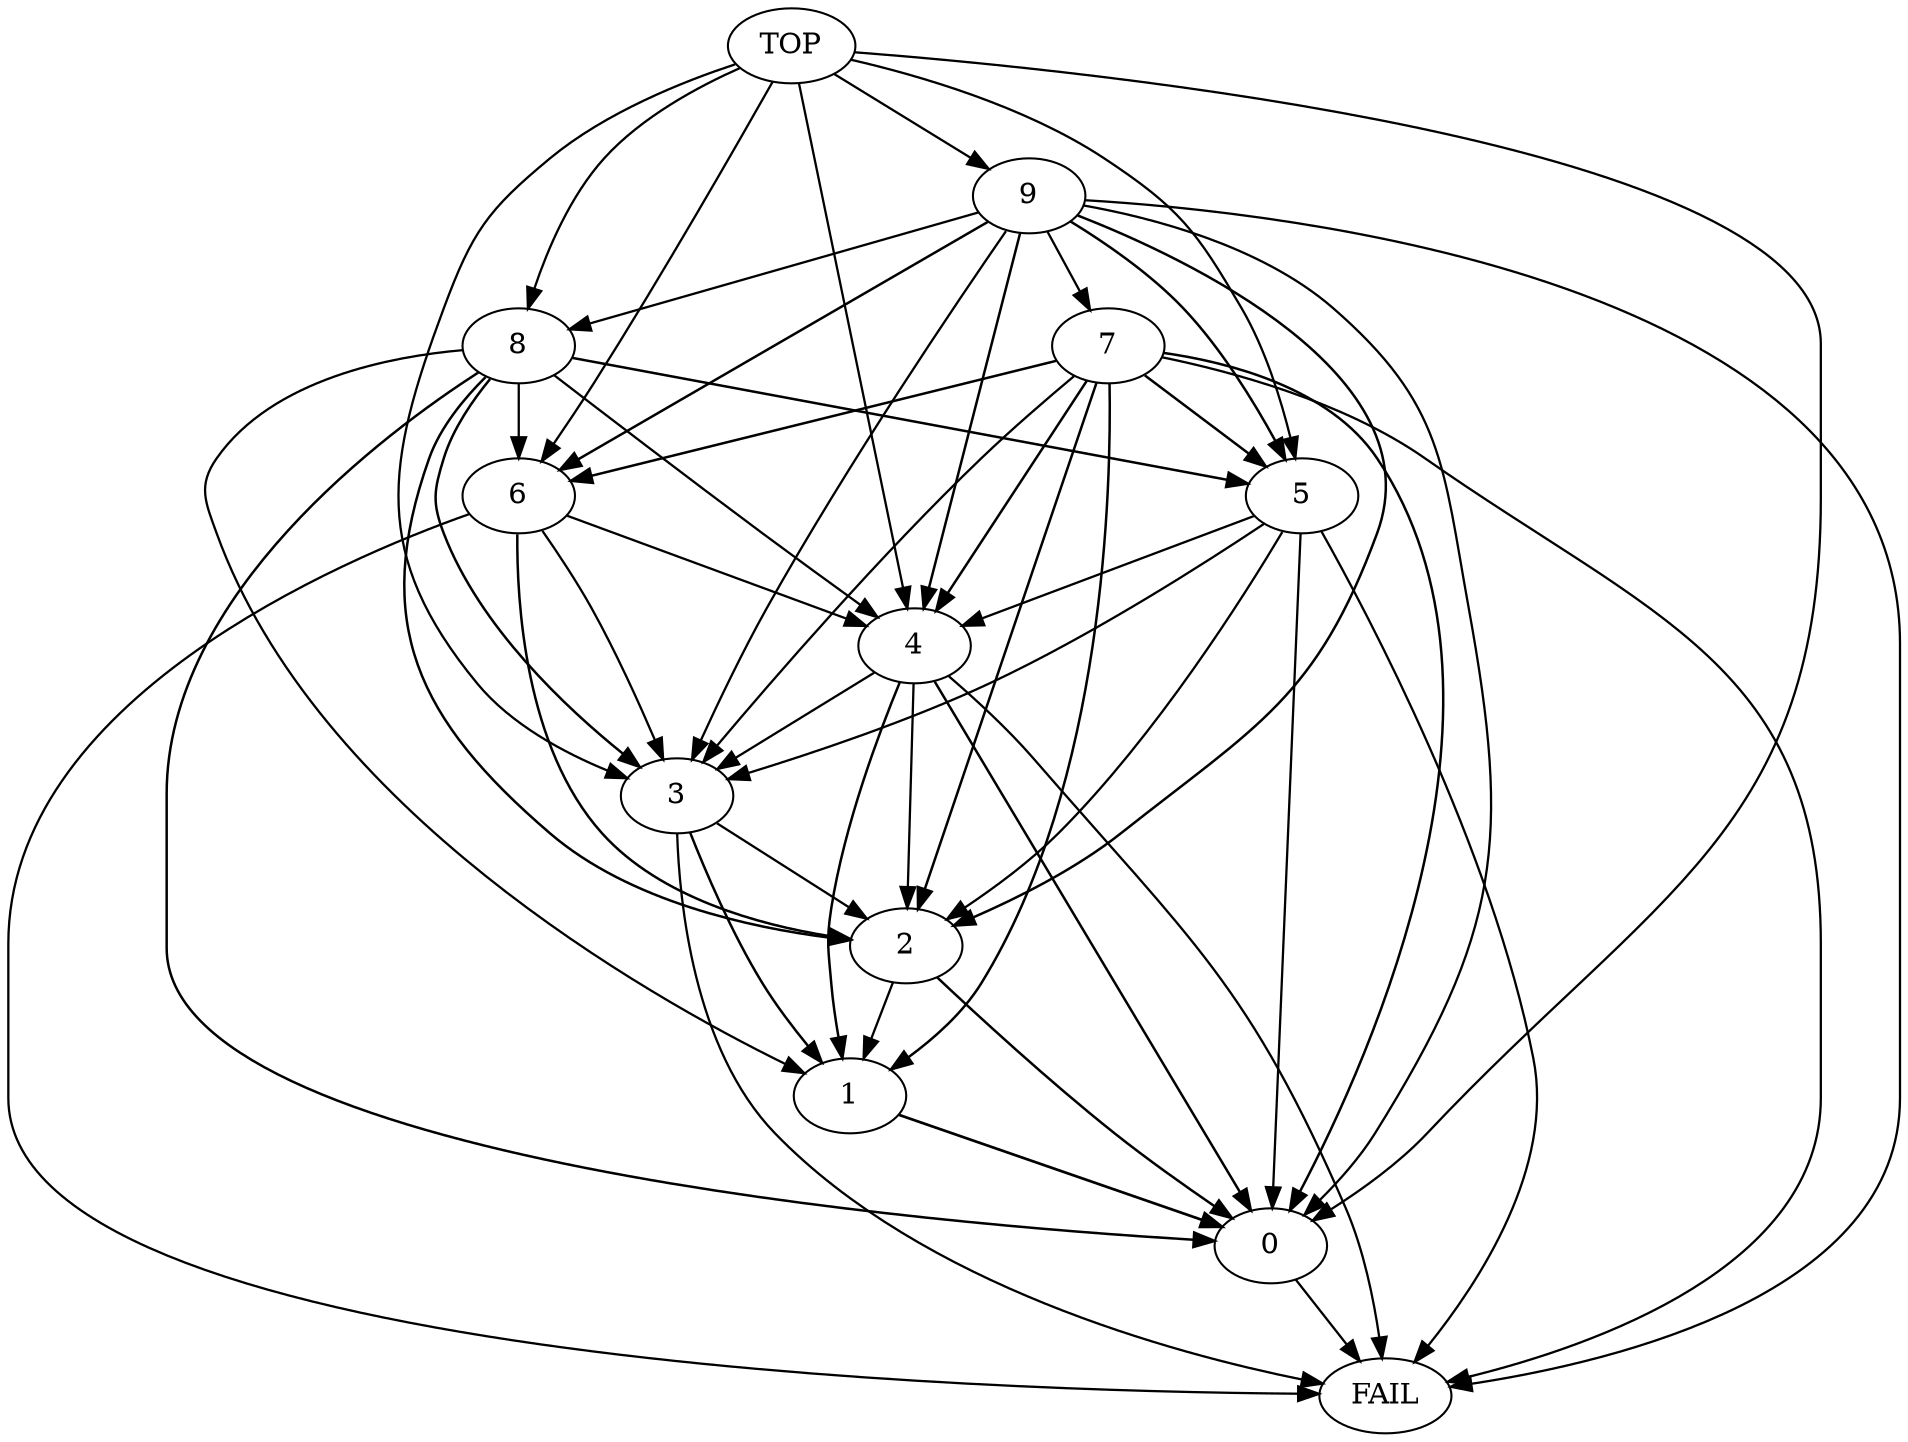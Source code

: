 digraph  {
	
	n2[label="0"];
	n3[label="1"];
	n1[label="2"];
	n11[label="3"];
	n8[label="4"];
	n7[label="5"];
	n6[label="6"];
	n10[label="7"];
	n5[label="8"];
	n4[label="9"];
	n9[label="FAIL"];
	n12[label="TOP"];
	n2->n9[penwidth="1.1"];
	n3->n2[penwidth="1.3"];
	n1->n3[penwidth="1.1"];
	n1->n2[penwidth="1.2"];
	n11->n1[penwidth="1.1"];
	n11->n9[penwidth="1.1"];
	n11->n3[penwidth="1.2"];
	n8->n3[penwidth="1.2"];
	n8->n9[penwidth="1.1"];
	n8->n1[penwidth="1.1"];
	n8->n11[penwidth="1.1"];
	n8->n2[penwidth="1.2"];
	n7->n8[penwidth="1.1"];
	n7->n9[penwidth="1.1"];
	n7->n11[penwidth="1.1"];
	n7->n2[penwidth="1.1"];
	n7->n1[penwidth="1.1"];
	n6->n1[penwidth="1.2"];
	n6->n8[penwidth="1.1"];
	n6->n9[penwidth="1.1"];
	n6->n11[penwidth="1.1"];
	n10->n1[penwidth="1.2"];
	n10->n9[penwidth="1.1"];
	n10->n6[penwidth="1.2"];
	n10->n8[penwidth="1.2"];
	n10->n7[penwidth="1.2"];
	n10->n3[penwidth="1.2"];
	n10->n11[penwidth="1.1"];
	n10->n2[penwidth="1.2"];
	n5->n7[penwidth="1.2"];
	n5->n3[penwidth="1.1"];
	n5->n1[penwidth="1.2"];
	n5->n11[penwidth="1.2"];
	n5->n6[penwidth="1.1"];
	n5->n8[penwidth="1.1"];
	n5->n2[penwidth="1.2"];
	n4->n6[penwidth="1.2"];
	n4->n7[penwidth="1.2"];
	n4->n5[penwidth="1.1"];
	n4->n9[penwidth="1.1"];
	n4->n10[penwidth="1.1"];
	n4->n11[penwidth="1.1"];
	n4->n1[penwidth="1.2"];
	n4->n8[penwidth="1.2"];
	n4->n2[penwidth="1.1"];
	n12->n5[penwidth="1.1"];
	n12->n4[penwidth="1.1"];
	n12->n7[penwidth="1.1"];
	n12->n2[penwidth="1.1"];
	n12->n8[penwidth="1.1"];
	n12->n11[penwidth="1.1"];
	n12->n6[penwidth="1.1"];
	
}
